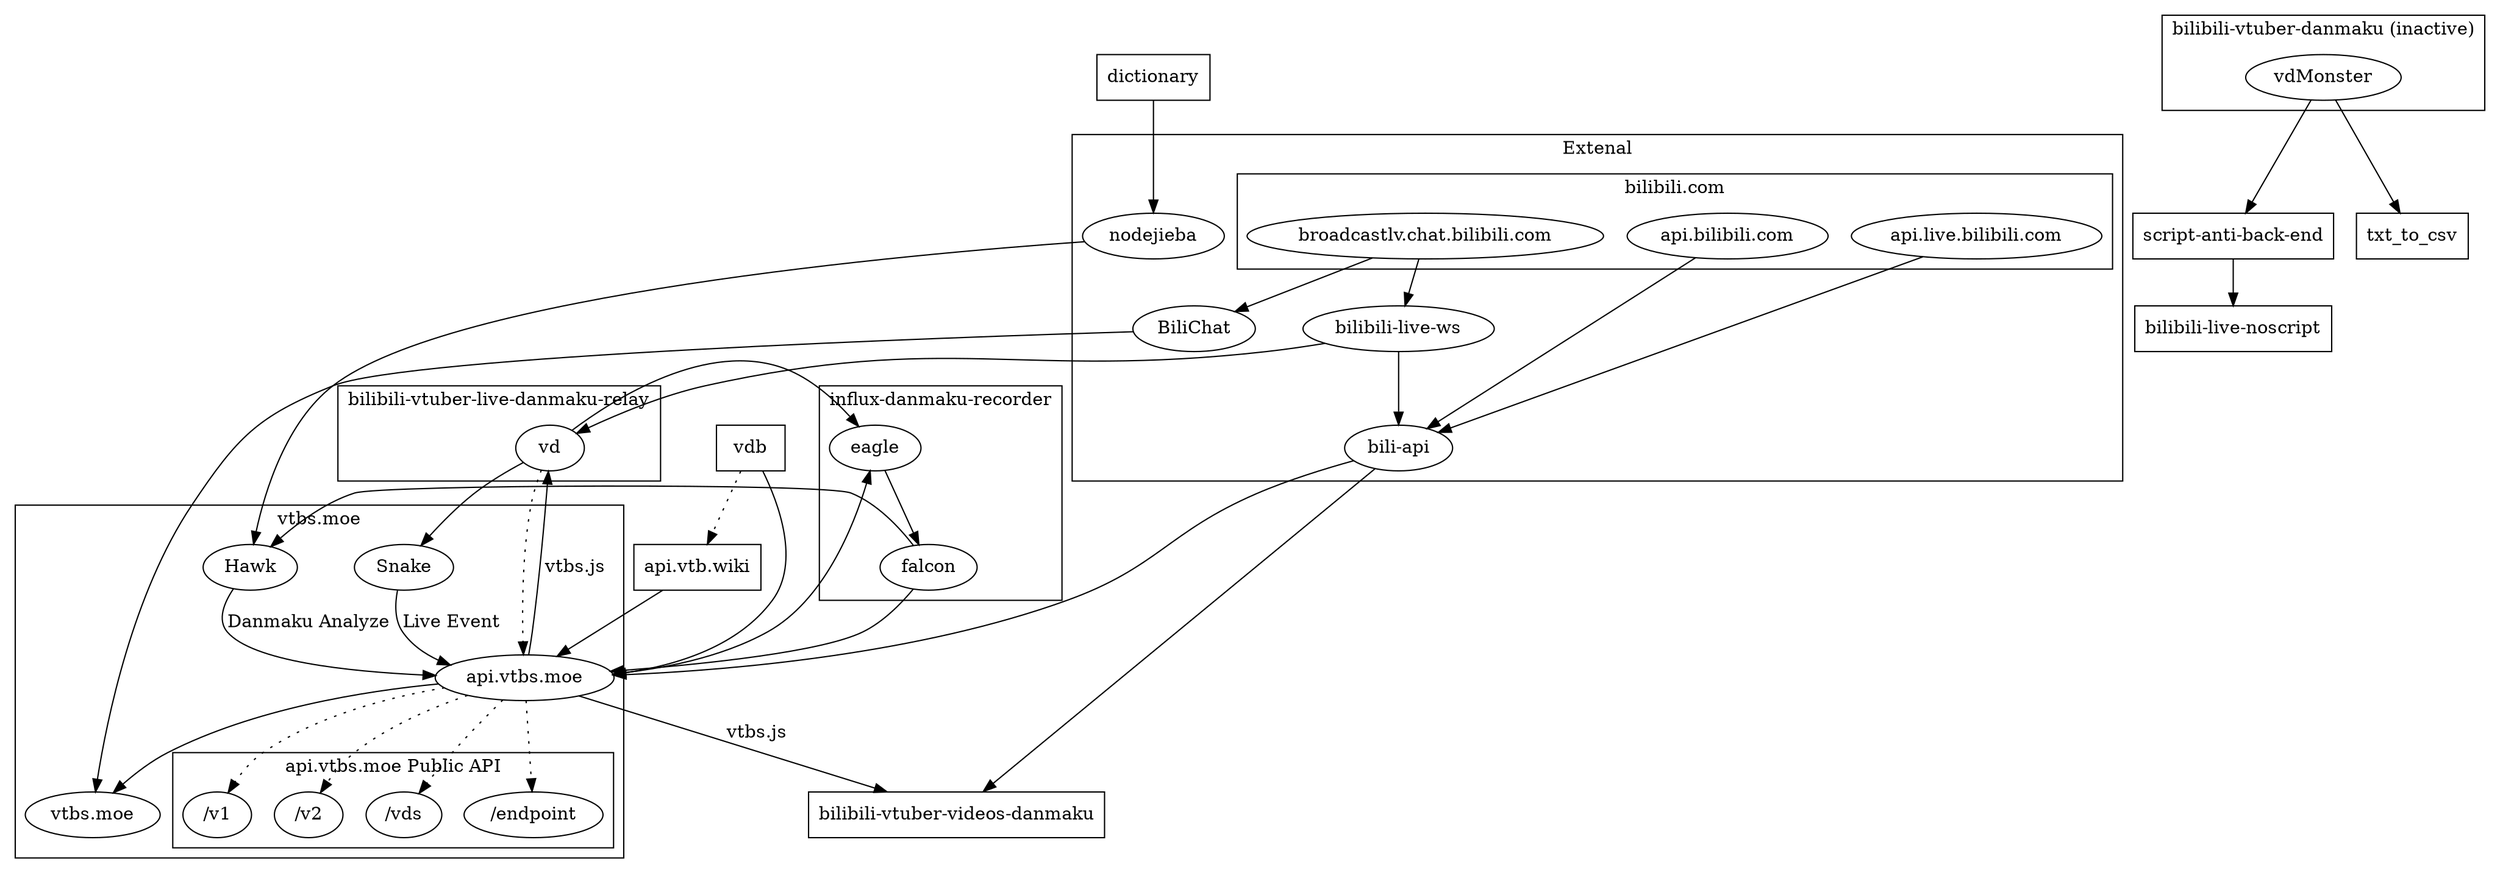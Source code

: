 digraph {
	dictionary [shape=box];
	txt_to_csv [shape=box];
	vdb [shape=box];
	"bilibili-live-noscript" [shape=box];
	"bilibili-vtuber-videos-danmaku" [shape=box];
	"script-anti-back-end" [shape=box];
	"api.vtb.wiki" [shape=box];
	vdb -> "api.vtb.wiki" [style=dotted];
	/* "danmaku-analyze"; */
	subgraph "cluster_bilibili_package" {
		label = "Extenal";
		"bili-api";
		"bilibili-live-ws";
		BiliChat;
		nodejieba;
		subgraph "cluster_bilibili-" {
			label = "bilibili.com";
			"api.bilibili.com";
			"api.live.bilibili.com";
			"broadcastlv.chat.bilibili.com";
		}
	}
	subgraph "cluster_vtbs.moe" {
		label="vtbs.moe";
		"api.vtbs.moe";
		Hawk;
		Snake;
		Snake -> "api.vtbs.moe"  [ label = "Live Event" ];
		Hawk -> "api.vtbs.moe" [ label = "Danmaku Analyze" ];
		"api.vtbs.moe" -> "vtbs.moe"
		subgraph "cluster_open_api" {
			label = "api.vtbs.moe Public API";
			"/v1";
			"/v2";
			"/vds";
			"/endpoint";
		}
	}

	subgraph "cluster_bilibili-vtuber-danmaku" {
		label = "bilibili-vtuber-danmaku (inactive)";
		vdMonster;
	}

	subgraph "cluster_bilibili-vtuber-danmaku-relay" {
		label = "bilibili-vtuber-live-danmaku-relay";
		vd;
	}

	subgraph "cluster_influx-bilibili-vtuber-danmaku" {
		label = "influx-danmaku-recorder";
		eagle;
		falcon;
		/* eagle -> influxDB -> falcon; */
		eagle -> falcon;
	}

	"api.bilibili.com" -> "bili-api";
	"api.live.bilibili.com" -> "bili-api";
	"bilibili-live-ws" -> "bili-api" -> "api.vtbs.moe";
	"broadcastlv.chat.bilibili.com" -> "bilibili-live-ws" -> vd;
	"api.vtbs.moe" -> vd [ label = "vtbs.js" ];
	"api.vtbs.moe" -> "bilibili-vtuber-videos-danmaku" [ label = "vtbs.js" ];
	"bili-api" -> "bilibili-vtuber-videos-danmaku";
	vd -> Snake;
	vd -> eagle;
	vdb -> "api.vtbs.moe";
	"api.vtbs.moe" -> eagle;
	"api.vtb.wiki" -> "api.vtbs.moe";

	dictionary -> nodejieba;
	falcon -> Hawk;
	falcon -> "api.vtbs.moe";
	nodejieba -> Hawk;
	vdMonster -> "script-anti-back-end" -> "bilibili-live-noscript";
	vdMonster -> txt_to_csv
	"broadcastlv.chat.bilibili.com" -> BiliChat -> "vtbs.moe";

	vd -> "api.vtbs.moe" [style=dotted];
	"api.vtbs.moe" -> "/v1" [style=dotted];
	"api.vtbs.moe" -> "/v2" [style=dotted];
	"api.vtbs.moe" -> "/vds" [style=dotted];
	"api.vtbs.moe" -> "/endpoint" [style=dotted];
}
